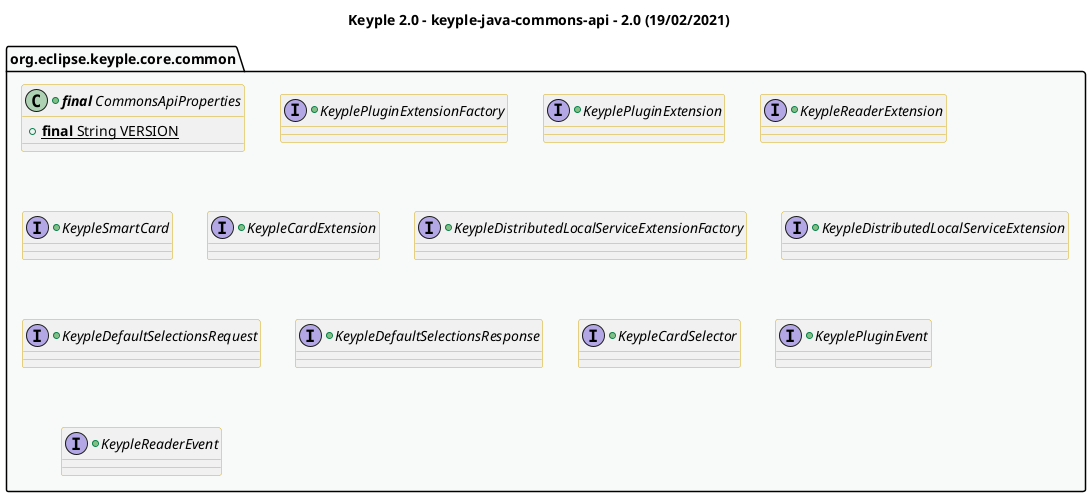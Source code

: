 @startuml
title
    Keyple 2.0 - keyple-java-commons-api - 2.0 (19/02/2021)
end title

' == THEME ==

'Couleurs issues de : https://htmlcolorcodes.com/fr/tableau-de-couleur/tableau-de-couleur-design-plat/
!define C_GREY1 F8F9F9
!define C_GREY2 F2F3F4
!define C_GREY3 E5E7E9
!define C_GREY4 D7DBDD
!define C_GREY5 CACFD2
!define C_GREY6 BDC3C7
!define C_LINK 3498DB
!define C_USE 27AE60

skinparam Shadowing false
skinparam ClassFontStyle italic
skinparam ClassBorderColor #D4AC0D
skinparam stereotypeABorderColor #A9DCDF
skinparam stereotypeIBorderColor #B4A7E5
skinparam stereotypeCBorderColor #ADD1B2
skinparam stereotypeEBorderColor #EB93DF
' Red
skinparam ClassBackgroundColor<<red>> #FDEDEC
skinparam ClassBorderColor<<red>> #E74C3C
hide <<red>> stereotype
' Purple
skinparam ClassBackgroundColor<<purple>> #F4ECF7
skinparam ClassBorderColor<<purple>> #8E44AD
hide <<purple>> stereotype
' blue
skinparam ClassBackgroundColor<<blue>> #EBF5FB
skinparam ClassBorderColor<<blue>> #3498DB
hide <<blue>> stereotype
' Green
skinparam ClassBackgroundColor<<green>> #E9F7EF
skinparam ClassBorderColor<<green>> #27AE60
hide <<green>> stereotype
' Grey
skinparam ClassBackgroundColor<<grey>> #EAECEE
skinparam ClassBorderColor<<grey>> #2C3E50
hide <<grey>> stereotype

' == CONTENT ==

package "org.eclipse.keyple.core.common" as api {
    +class "**final** CommonsApiProperties" as ApiProperties {
        +{static} **final** String VERSION
    }
    +interface KeyplePluginExtensionFactory {
    }
    +interface KeyplePluginExtension {
    }
    +interface KeypleReaderExtension {
    }
    +interface KeypleSmartCard {
    }
    +interface KeypleCardExtension {
    }
    +interface KeypleDistributedLocalServiceExtensionFactory {
    }
    +interface KeypleDistributedLocalServiceExtension {
    }
    +interface KeypleDefaultSelectionsRequest {
    }
    +interface KeypleDefaultSelectionsResponse {
    }
    +interface KeypleCardSelector {
    }
    +interface KeyplePluginEvent {
    }
    +interface KeypleReaderEvent {
    }
}

' Associations


' == LAYOUT ==


' == STYLE ==

package api #C_GREY1 {}

@enduml